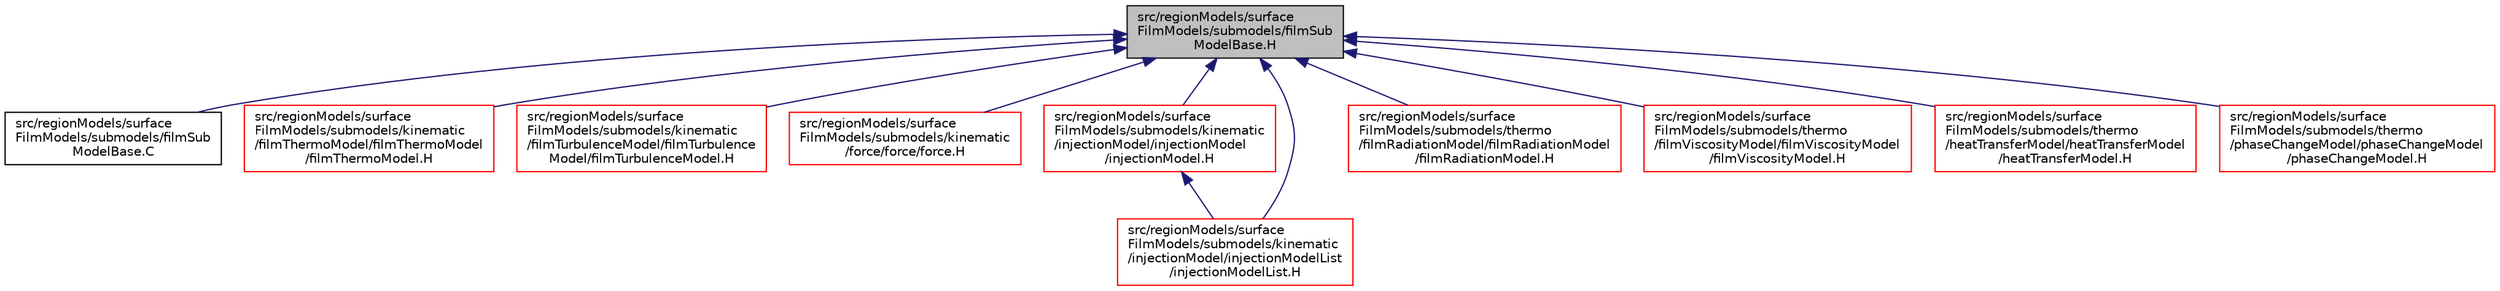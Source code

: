 digraph "src/regionModels/surfaceFilmModels/submodels/filmSubModelBase.H"
{
  bgcolor="transparent";
  edge [fontname="Helvetica",fontsize="10",labelfontname="Helvetica",labelfontsize="10"];
  node [fontname="Helvetica",fontsize="10",shape=record];
  Node1 [label="src/regionModels/surface\lFilmModels/submodels/filmSub\lModelBase.H",height=0.2,width=0.4,color="black", fillcolor="grey75", style="filled", fontcolor="black"];
  Node1 -> Node2 [dir="back",color="midnightblue",fontsize="10",style="solid",fontname="Helvetica"];
  Node2 [label="src/regionModels/surface\lFilmModels/submodels/filmSub\lModelBase.C",height=0.2,width=0.4,color="black",URL="$a09654.html"];
  Node1 -> Node3 [dir="back",color="midnightblue",fontsize="10",style="solid",fontname="Helvetica"];
  Node3 [label="src/regionModels/surface\lFilmModels/submodels/kinematic\l/filmThermoModel/filmThermoModel\l/filmThermoModel.H",height=0.2,width=0.4,color="red",URL="$a09661.html"];
  Node1 -> Node4 [dir="back",color="midnightblue",fontsize="10",style="solid",fontname="Helvetica"];
  Node4 [label="src/regionModels/surface\lFilmModels/submodels/kinematic\l/filmTurbulenceModel/filmTurbulence\lModel/filmTurbulenceModel.H",height=0.2,width=0.4,color="red",URL="$a09666.html"];
  Node1 -> Node5 [dir="back",color="midnightblue",fontsize="10",style="solid",fontname="Helvetica"];
  Node5 [label="src/regionModels/surface\lFilmModels/submodels/kinematic\l/force/force/force.H",height=0.2,width=0.4,color="red",URL="$a09671.html"];
  Node1 -> Node6 [dir="back",color="midnightblue",fontsize="10",style="solid",fontname="Helvetica"];
  Node6 [label="src/regionModels/surface\lFilmModels/submodels/kinematic\l/injectionModel/injectionModel\l/injectionModel.H",height=0.2,width=0.4,color="red",URL="$a09682.html"];
  Node6 -> Node7 [dir="back",color="midnightblue",fontsize="10",style="solid",fontname="Helvetica"];
  Node7 [label="src/regionModels/surface\lFilmModels/submodels/kinematic\l/injectionModel/injectionModelList\l/injectionModelList.H",height=0.2,width=0.4,color="red",URL="$a09685.html"];
  Node1 -> Node7 [dir="back",color="midnightblue",fontsize="10",style="solid",fontname="Helvetica"];
  Node1 -> Node8 [dir="back",color="midnightblue",fontsize="10",style="solid",fontname="Helvetica"];
  Node8 [label="src/regionModels/surface\lFilmModels/submodels/thermo\l/filmRadiationModel/filmRadiationModel\l/filmRadiationModel.H",height=0.2,width=0.4,color="red",URL="$a09691.html"];
  Node1 -> Node9 [dir="back",color="midnightblue",fontsize="10",style="solid",fontname="Helvetica"];
  Node9 [label="src/regionModels/surface\lFilmModels/submodels/thermo\l/filmViscosityModel/filmViscosityModel\l/filmViscosityModel.H",height=0.2,width=0.4,color="red",URL="$a09706.html"];
  Node1 -> Node10 [dir="back",color="midnightblue",fontsize="10",style="solid",fontname="Helvetica"];
  Node10 [label="src/regionModels/surface\lFilmModels/submodels/thermo\l/heatTransferModel/heatTransferModel\l/heatTransferModel.H",height=0.2,width=0.4,color="red",URL="$a09716.html"];
  Node1 -> Node11 [dir="back",color="midnightblue",fontsize="10",style="solid",fontname="Helvetica"];
  Node11 [label="src/regionModels/surface\lFilmModels/submodels/thermo\l/phaseChangeModel/phaseChangeModel\l/phaseChangeModel.H",height=0.2,width=0.4,color="red",URL="$a09726.html"];
}
